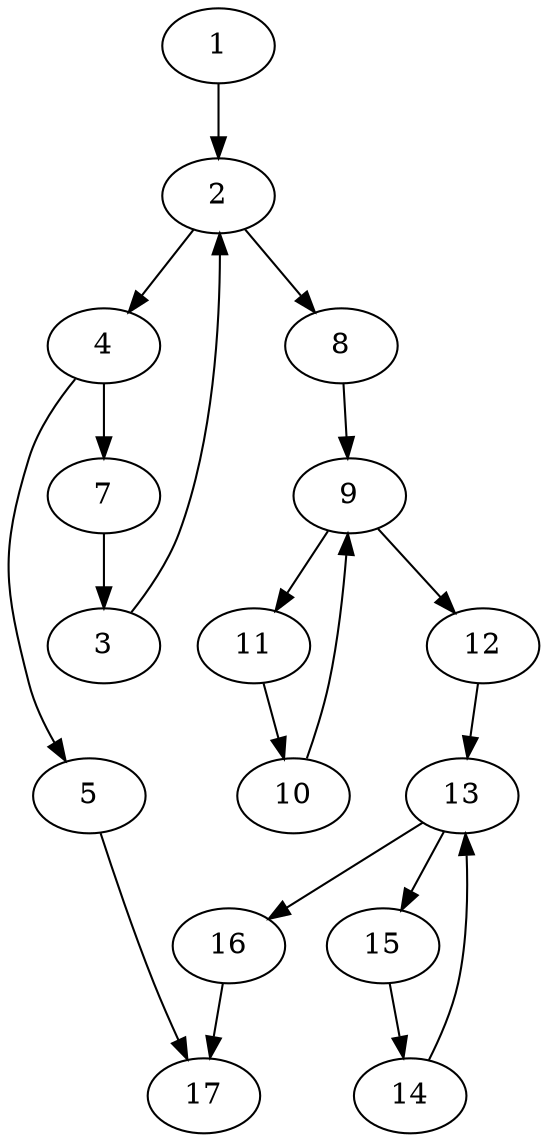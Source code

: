 Digraph G {
	1 -> 2;
	2 -> 4;
	2 -> 8;
	3 -> 2;
	4 -> 5;
	4 -> 7;
	5 -> 17;
	7 -> 3;
	8 -> 9;
	9 -> 11;
	9 -> 12;
	10 -> 9;
	11 -> 10;
	12 -> 13;
	13 -> 15;
	13 -> 16;
	14 -> 13;
	15 -> 14;
	16 -> 17;
} 